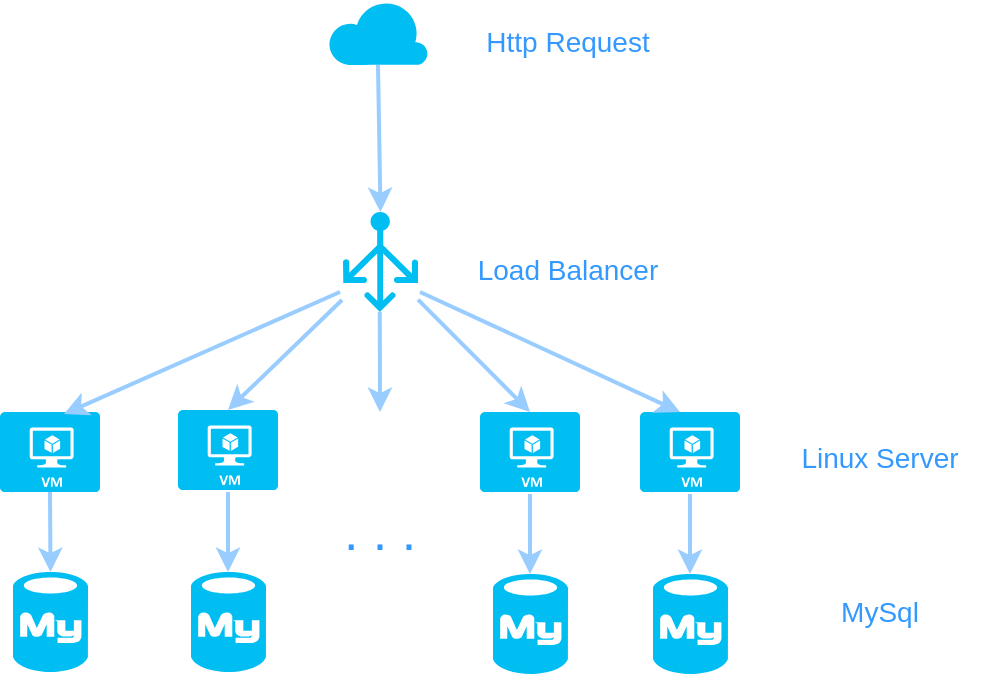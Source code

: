 <mxfile pages="1" version="11.2.6" type="device"><diagram id="wr8JLrsFFXnr_oSCQo4e" name="Page-1"><mxGraphModel dx="772" dy="408" grid="1" gridSize="10" guides="1" tooltips="1" connect="1" arrows="1" fold="1" page="1" pageScale="1" pageWidth="850" pageHeight="1100" math="0" shadow="0"><root><mxCell id="0"/><mxCell id="1" parent="0"/><mxCell id="s3j3baUJ7KdFCaSa7B4L-1" value="" style="verticalLabelPosition=bottom;html=1;verticalAlign=top;align=center;strokeColor=none;fillColor=#00BEF2;shape=mxgraph.azure.cloud;" vertex="1" parent="1"><mxGeometry x="334" y="34" width="50" height="32.5" as="geometry"/></mxCell><mxCell id="s3j3baUJ7KdFCaSa7B4L-2" value="" style="verticalLabelPosition=bottom;html=1;verticalAlign=top;align=center;strokeColor=none;fillColor=#00BEF2;shape=mxgraph.azure.load_balancer_generic;pointerEvents=1;" vertex="1" parent="1"><mxGeometry x="341.5" y="140" width="37.5" height="50" as="geometry"/></mxCell><mxCell id="s3j3baUJ7KdFCaSa7B4L-3" value="" style="verticalLabelPosition=bottom;html=1;verticalAlign=top;align=center;strokeColor=none;fillColor=#00BEF2;shape=mxgraph.azure.virtual_machine;" vertex="1" parent="1"><mxGeometry x="259" y="239" width="50" height="40" as="geometry"/></mxCell><mxCell id="s3j3baUJ7KdFCaSa7B4L-4" value="" style="verticalLabelPosition=bottom;html=1;verticalAlign=top;align=center;strokeColor=none;fillColor=#00BEF2;shape=mxgraph.azure.mysql_database;" vertex="1" parent="1"><mxGeometry x="176.5" y="320" width="37.5" height="50" as="geometry"/></mxCell><mxCell id="s3j3baUJ7KdFCaSa7B4L-5" value="" style="verticalLabelPosition=bottom;html=1;verticalAlign=top;align=center;strokeColor=none;fillColor=#00BEF2;shape=mxgraph.azure.virtual_machine;" vertex="1" parent="1"><mxGeometry x="170" y="240" width="50" height="40" as="geometry"/></mxCell><mxCell id="s3j3baUJ7KdFCaSa7B4L-6" value="" style="verticalLabelPosition=bottom;html=1;verticalAlign=top;align=center;strokeColor=none;fillColor=#00BEF2;shape=mxgraph.azure.mysql_database;" vertex="1" parent="1"><mxGeometry x="265.5" y="320" width="37.5" height="50" as="geometry"/></mxCell><mxCell id="s3j3baUJ7KdFCaSa7B4L-7" value="" style="endArrow=classic;html=1;exitX=0.5;exitY=1;exitDx=0;exitDy=0;exitPerimeter=0;strokeWidth=2;fillColor=#1ba1e2;strokeColor=#99CCFF;entryX=0.5;entryY=0;entryDx=0;entryDy=0;entryPerimeter=0;" edge="1" parent="1" source="s3j3baUJ7KdFCaSa7B4L-5" target="s3j3baUJ7KdFCaSa7B4L-4"><mxGeometry width="50" height="50" relative="1" as="geometry"><mxPoint x="170" y="440" as="sourcePoint"/><mxPoint x="195" y="310" as="targetPoint"/></mxGeometry></mxCell><mxCell id="s3j3baUJ7KdFCaSa7B4L-8" value=". . ." style="text;html=1;strokeColor=none;fillColor=none;align=center;verticalAlign=middle;whiteSpace=wrap;rounded=0;strokeWidth=3;fontSize=26;fontColor=#3399FF;" vertex="1" parent="1"><mxGeometry x="340" y="290" width="40" height="20" as="geometry"/></mxCell><mxCell id="s3j3baUJ7KdFCaSa7B4L-9" value="" style="endArrow=classic;html=1;strokeWidth=2;fillColor=#1ba1e2;strokeColor=#99CCFF;" edge="1" parent="1"><mxGeometry width="50" height="50" relative="1" as="geometry"><mxPoint x="284" y="280" as="sourcePoint"/><mxPoint x="284" y="320" as="targetPoint"/><Array as="points"/></mxGeometry></mxCell><mxCell id="s3j3baUJ7KdFCaSa7B4L-10" value="" style="verticalLabelPosition=bottom;html=1;verticalAlign=top;align=center;strokeColor=none;fillColor=#00BEF2;shape=mxgraph.azure.virtual_machine;" vertex="1" parent="1"><mxGeometry x="410" y="240" width="50" height="40" as="geometry"/></mxCell><mxCell id="s3j3baUJ7KdFCaSa7B4L-11" value="" style="verticalLabelPosition=bottom;html=1;verticalAlign=top;align=center;strokeColor=none;fillColor=#00BEF2;shape=mxgraph.azure.mysql_database;" vertex="1" parent="1"><mxGeometry x="416.5" y="321" width="37.5" height="50" as="geometry"/></mxCell><mxCell id="s3j3baUJ7KdFCaSa7B4L-12" value="" style="endArrow=classic;html=1;strokeWidth=2;fillColor=#1ba1e2;strokeColor=#99CCFF;" edge="1" parent="1"><mxGeometry width="50" height="50" relative="1" as="geometry"><mxPoint x="435" y="281" as="sourcePoint"/><mxPoint x="435" y="321" as="targetPoint"/><Array as="points"/></mxGeometry></mxCell><mxCell id="s3j3baUJ7KdFCaSa7B4L-16" value="" style="verticalLabelPosition=bottom;html=1;verticalAlign=top;align=center;strokeColor=none;fillColor=#00BEF2;shape=mxgraph.azure.virtual_machine;" vertex="1" parent="1"><mxGeometry x="490" y="240" width="50" height="40" as="geometry"/></mxCell><mxCell id="s3j3baUJ7KdFCaSa7B4L-17" value="" style="verticalLabelPosition=bottom;html=1;verticalAlign=top;align=center;strokeColor=none;fillColor=#00BEF2;shape=mxgraph.azure.mysql_database;" vertex="1" parent="1"><mxGeometry x="496.5" y="321" width="37.5" height="50" as="geometry"/></mxCell><mxCell id="s3j3baUJ7KdFCaSa7B4L-18" value="" style="endArrow=classic;html=1;strokeWidth=2;fillColor=#1ba1e2;strokeColor=#99CCFF;" edge="1" parent="1"><mxGeometry width="50" height="50" relative="1" as="geometry"><mxPoint x="515" y="281" as="sourcePoint"/><mxPoint x="515" y="321" as="targetPoint"/><Array as="points"/></mxGeometry></mxCell><mxCell id="s3j3baUJ7KdFCaSa7B4L-22" value="" style="endArrow=classic;html=1;strokeWidth=2;fillColor=#1ba1e2;strokeColor=#99CCFF;exitX=-0.013;exitY=0.88;exitDx=0;exitDy=0;exitPerimeter=0;entryX=0.5;entryY=0;entryDx=0;entryDy=0;entryPerimeter=0;" edge="1" parent="1" source="s3j3baUJ7KdFCaSa7B4L-2" target="s3j3baUJ7KdFCaSa7B4L-3"><mxGeometry width="50" height="50" relative="1" as="geometry"><mxPoint x="294" y="290" as="sourcePoint"/><mxPoint x="294" y="330" as="targetPoint"/><Array as="points"/></mxGeometry></mxCell><mxCell id="s3j3baUJ7KdFCaSa7B4L-23" value="" style="endArrow=classic;html=1;strokeWidth=2;fillColor=#1ba1e2;strokeColor=#99CCFF;entryX=0.64;entryY=0.025;entryDx=0;entryDy=0;entryPerimeter=0;" edge="1" parent="1" target="s3j3baUJ7KdFCaSa7B4L-5"><mxGeometry width="50" height="50" relative="1" as="geometry"><mxPoint x="340" y="180" as="sourcePoint"/><mxPoint x="294" y="249" as="targetPoint"/><Array as="points"/></mxGeometry></mxCell><mxCell id="s3j3baUJ7KdFCaSa7B4L-24" value="" style="endArrow=classic;html=1;strokeWidth=2;fillColor=#1ba1e2;strokeColor=#99CCFF;exitX=0.49;exitY=1;exitDx=0;exitDy=0;exitPerimeter=0;" edge="1" parent="1" source="s3j3baUJ7KdFCaSa7B4L-2"><mxGeometry width="50" height="50" relative="1" as="geometry"><mxPoint x="351.013" y="194" as="sourcePoint"/><mxPoint x="360" y="240" as="targetPoint"/><Array as="points"/></mxGeometry></mxCell><mxCell id="s3j3baUJ7KdFCaSa7B4L-25" value="" style="endArrow=classic;html=1;strokeWidth=2;fillColor=#1ba1e2;strokeColor=#99CCFF;entryX=0.5;entryY=0;entryDx=0;entryDy=0;entryPerimeter=0;" edge="1" parent="1" source="s3j3baUJ7KdFCaSa7B4L-2" target="s3j3baUJ7KdFCaSa7B4L-10"><mxGeometry width="50" height="50" relative="1" as="geometry"><mxPoint x="351.013" y="194" as="sourcePoint"/><mxPoint x="294" y="249" as="targetPoint"/><Array as="points"/></mxGeometry></mxCell><mxCell id="s3j3baUJ7KdFCaSa7B4L-26" value="" style="endArrow=classic;html=1;strokeWidth=2;fillColor=#1ba1e2;strokeColor=#99CCFF;entryX=0.4;entryY=0;entryDx=0;entryDy=0;entryPerimeter=0;" edge="1" parent="1" target="s3j3baUJ7KdFCaSa7B4L-16"><mxGeometry width="50" height="50" relative="1" as="geometry"><mxPoint x="380" y="180" as="sourcePoint"/><mxPoint x="524.5" y="246" as="targetPoint"/><Array as="points"/></mxGeometry></mxCell><mxCell id="s3j3baUJ7KdFCaSa7B4L-27" value="" style="endArrow=classic;html=1;strokeWidth=2;fillColor=#1ba1e2;strokeColor=#99CCFF;entryX=0.5;entryY=0;entryDx=0;entryDy=0;entryPerimeter=0;exitX=0.5;exitY=1;exitDx=0;exitDy=0;exitPerimeter=0;" edge="1" parent="1" source="s3j3baUJ7KdFCaSa7B4L-1" target="s3j3baUJ7KdFCaSa7B4L-2"><mxGeometry width="50" height="50" relative="1" as="geometry"><mxPoint x="390" y="190" as="sourcePoint"/><mxPoint x="520" y="250" as="targetPoint"/><Array as="points"/></mxGeometry></mxCell><mxCell id="s3j3baUJ7KdFCaSa7B4L-28" value="&lt;font style=&quot;font-size: 14px&quot;&gt;Http Request&lt;/font&gt;" style="text;html=1;strokeColor=none;fillColor=none;align=center;verticalAlign=middle;whiteSpace=wrap;rounded=0;fontSize=26;fontColor=#3399FF;" vertex="1" parent="1"><mxGeometry x="404" y="40.5" width="100" height="20" as="geometry"/></mxCell><mxCell id="s3j3baUJ7KdFCaSa7B4L-29" value="&lt;font style=&quot;font-size: 14px&quot;&gt;Linux Server&lt;/font&gt;" style="text;html=1;strokeColor=none;fillColor=none;align=center;verticalAlign=middle;whiteSpace=wrap;rounded=0;fontSize=26;fontColor=#3399FF;" vertex="1" parent="1"><mxGeometry x="560" y="249" width="100" height="20" as="geometry"/></mxCell><mxCell id="s3j3baUJ7KdFCaSa7B4L-30" value="&lt;font style=&quot;font-size: 14px&quot;&gt;MySql&lt;/font&gt;" style="text;html=1;strokeColor=none;fillColor=none;align=center;verticalAlign=middle;whiteSpace=wrap;rounded=0;fontSize=26;fontColor=#3399FF;" vertex="1" parent="1"><mxGeometry x="560" y="326" width="100" height="20" as="geometry"/></mxCell><mxCell id="s3j3baUJ7KdFCaSa7B4L-31" value="&lt;font style=&quot;font-size: 14px&quot;&gt;Load Balancer&lt;/font&gt;" style="text;html=1;strokeColor=none;fillColor=none;align=center;verticalAlign=middle;whiteSpace=wrap;rounded=0;fontSize=26;fontColor=#3399FF;" vertex="1" parent="1"><mxGeometry x="404" y="155" width="100" height="20" as="geometry"/></mxCell></root></mxGraphModel></diagram></mxfile>